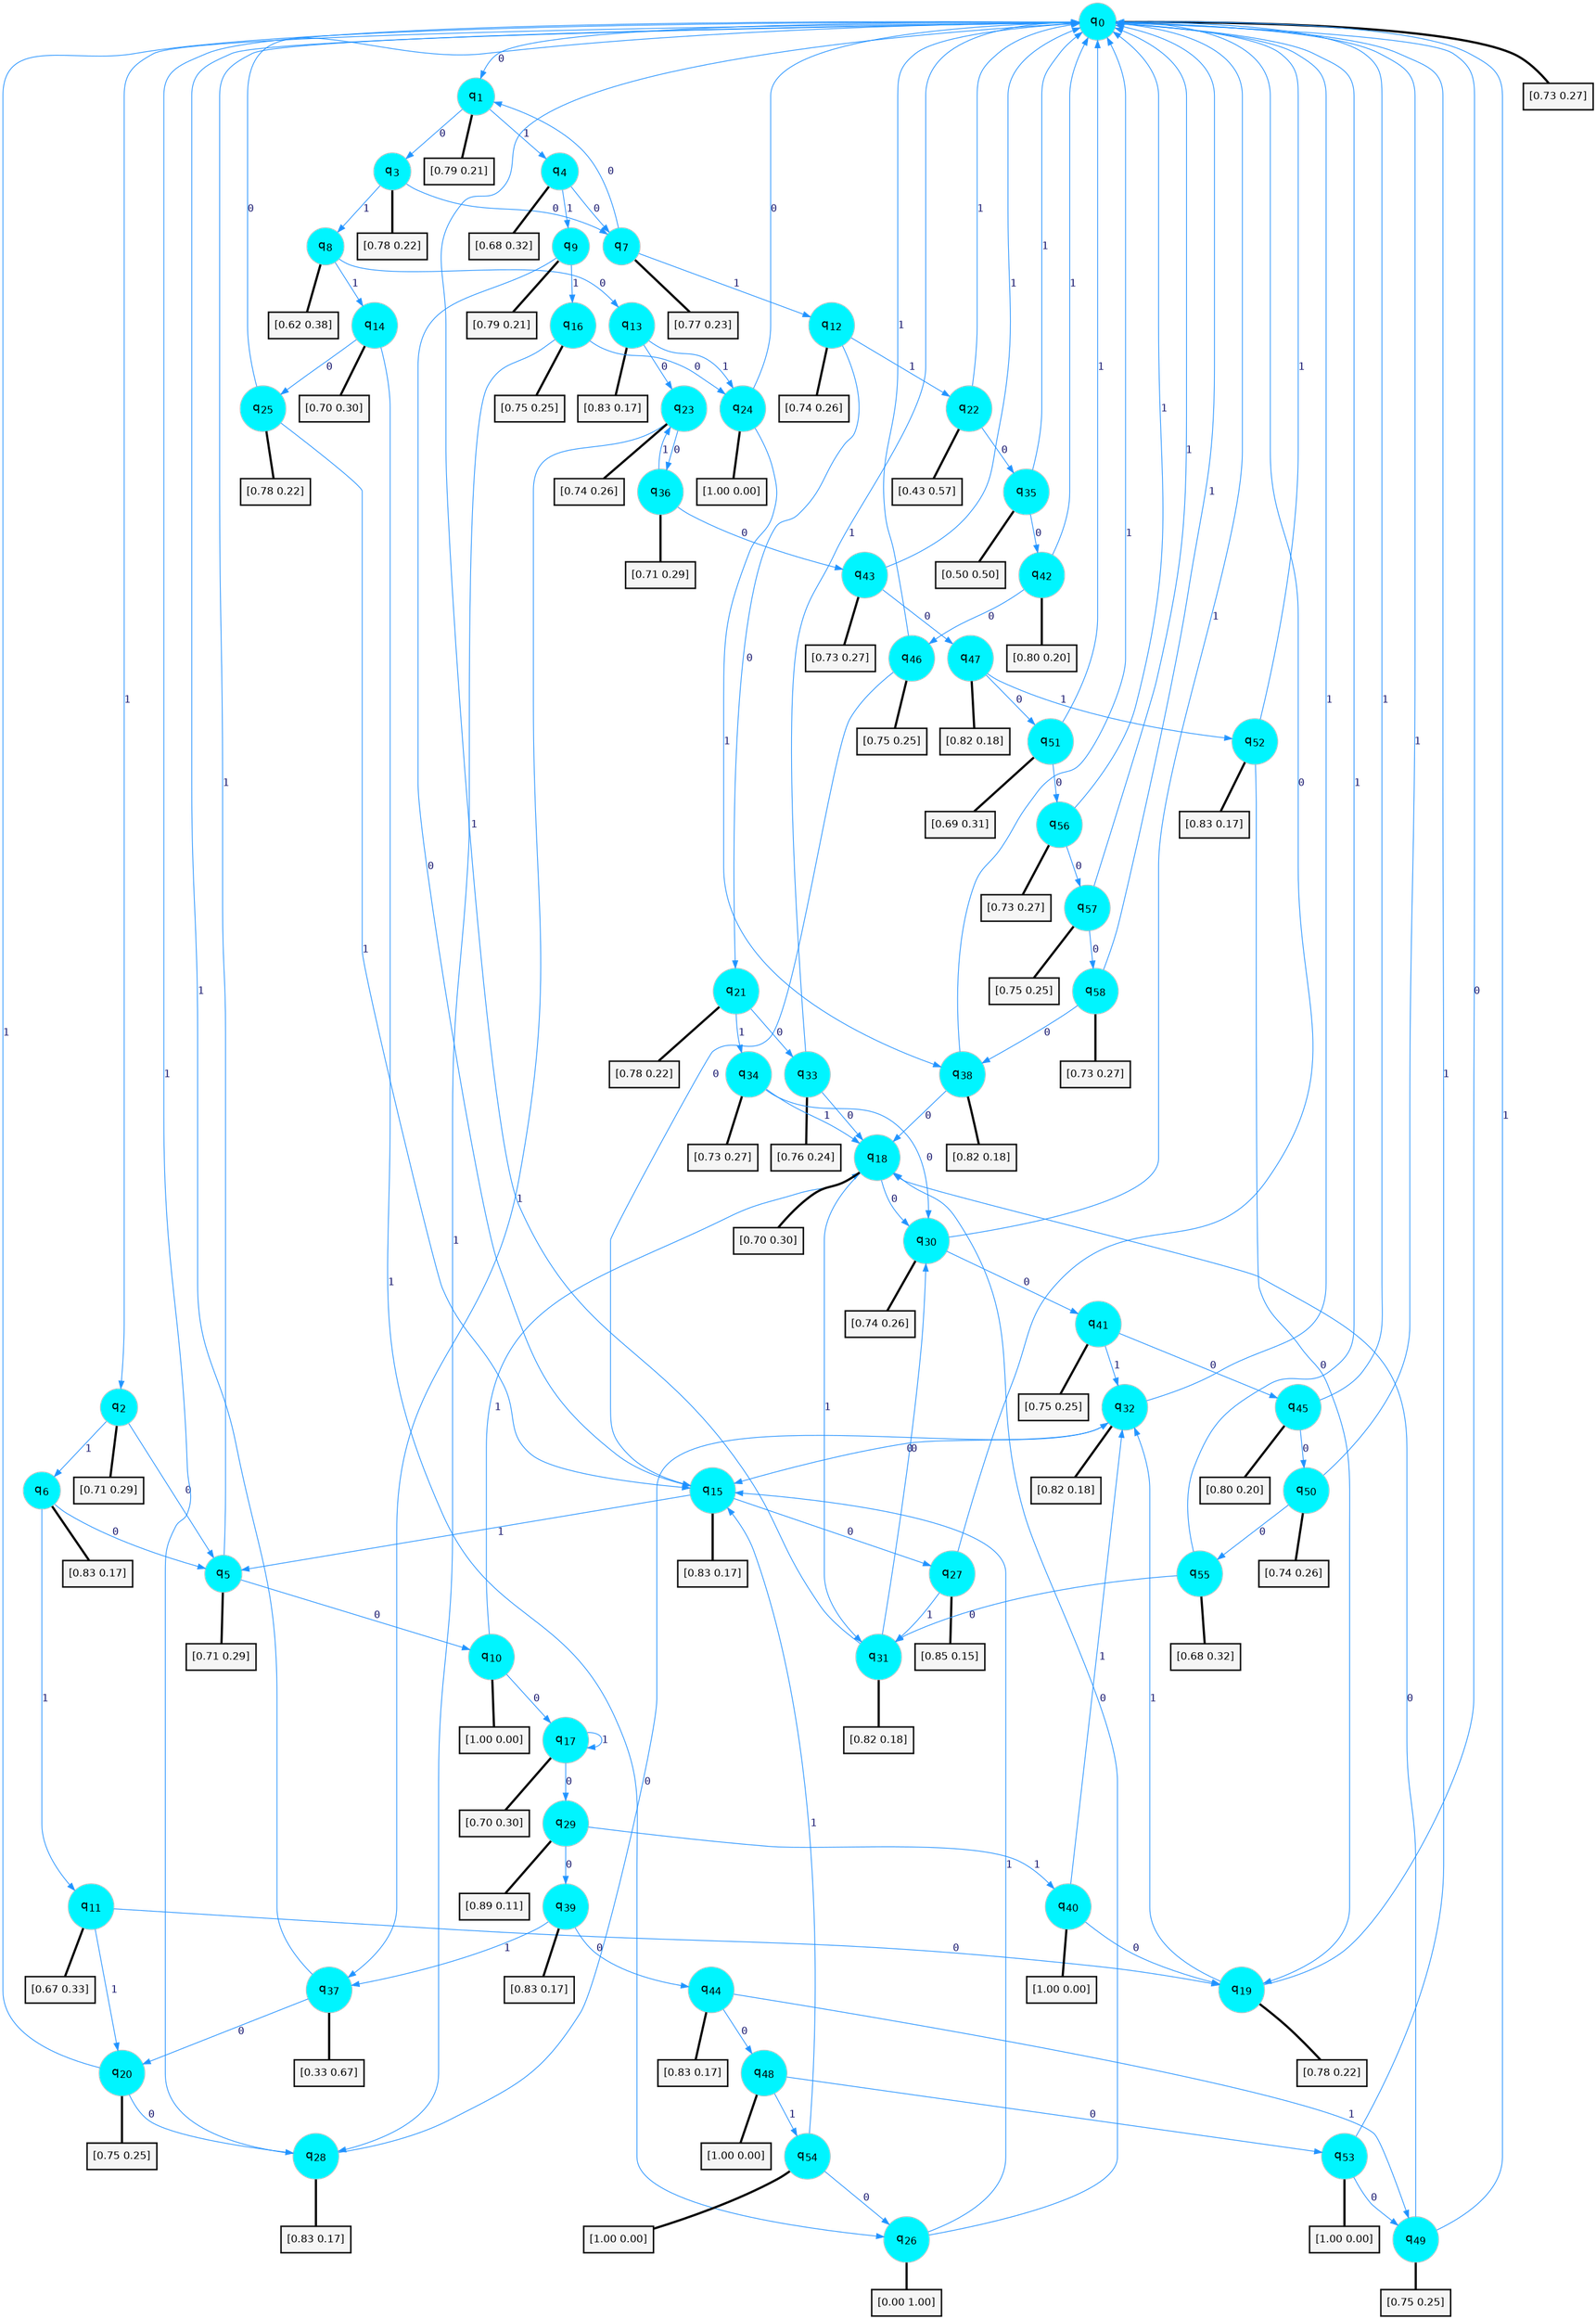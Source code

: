 digraph G {
graph [
bgcolor=transparent, dpi=300, rankdir=TD, size="40,25"];
node [
color=gray, fillcolor=turquoise1, fontcolor=black, fontname=Helvetica, fontsize=16, fontweight=bold, shape=circle, style=filled];
edge [
arrowsize=1, color=dodgerblue1, fontcolor=midnightblue, fontname=courier, fontweight=bold, penwidth=1, style=solid, weight=20];
0[label=<q<SUB>0</SUB>>];
1[label=<q<SUB>1</SUB>>];
2[label=<q<SUB>2</SUB>>];
3[label=<q<SUB>3</SUB>>];
4[label=<q<SUB>4</SUB>>];
5[label=<q<SUB>5</SUB>>];
6[label=<q<SUB>6</SUB>>];
7[label=<q<SUB>7</SUB>>];
8[label=<q<SUB>8</SUB>>];
9[label=<q<SUB>9</SUB>>];
10[label=<q<SUB>10</SUB>>];
11[label=<q<SUB>11</SUB>>];
12[label=<q<SUB>12</SUB>>];
13[label=<q<SUB>13</SUB>>];
14[label=<q<SUB>14</SUB>>];
15[label=<q<SUB>15</SUB>>];
16[label=<q<SUB>16</SUB>>];
17[label=<q<SUB>17</SUB>>];
18[label=<q<SUB>18</SUB>>];
19[label=<q<SUB>19</SUB>>];
20[label=<q<SUB>20</SUB>>];
21[label=<q<SUB>21</SUB>>];
22[label=<q<SUB>22</SUB>>];
23[label=<q<SUB>23</SUB>>];
24[label=<q<SUB>24</SUB>>];
25[label=<q<SUB>25</SUB>>];
26[label=<q<SUB>26</SUB>>];
27[label=<q<SUB>27</SUB>>];
28[label=<q<SUB>28</SUB>>];
29[label=<q<SUB>29</SUB>>];
30[label=<q<SUB>30</SUB>>];
31[label=<q<SUB>31</SUB>>];
32[label=<q<SUB>32</SUB>>];
33[label=<q<SUB>33</SUB>>];
34[label=<q<SUB>34</SUB>>];
35[label=<q<SUB>35</SUB>>];
36[label=<q<SUB>36</SUB>>];
37[label=<q<SUB>37</SUB>>];
38[label=<q<SUB>38</SUB>>];
39[label=<q<SUB>39</SUB>>];
40[label=<q<SUB>40</SUB>>];
41[label=<q<SUB>41</SUB>>];
42[label=<q<SUB>42</SUB>>];
43[label=<q<SUB>43</SUB>>];
44[label=<q<SUB>44</SUB>>];
45[label=<q<SUB>45</SUB>>];
46[label=<q<SUB>46</SUB>>];
47[label=<q<SUB>47</SUB>>];
48[label=<q<SUB>48</SUB>>];
49[label=<q<SUB>49</SUB>>];
50[label=<q<SUB>50</SUB>>];
51[label=<q<SUB>51</SUB>>];
52[label=<q<SUB>52</SUB>>];
53[label=<q<SUB>53</SUB>>];
54[label=<q<SUB>54</SUB>>];
55[label=<q<SUB>55</SUB>>];
56[label=<q<SUB>56</SUB>>];
57[label=<q<SUB>57</SUB>>];
58[label=<q<SUB>58</SUB>>];
59[label="[0.73 0.27]", shape=box,fontcolor=black, fontname=Helvetica, fontsize=14, penwidth=2, fillcolor=whitesmoke,color=black];
60[label="[0.79 0.21]", shape=box,fontcolor=black, fontname=Helvetica, fontsize=14, penwidth=2, fillcolor=whitesmoke,color=black];
61[label="[0.71 0.29]", shape=box,fontcolor=black, fontname=Helvetica, fontsize=14, penwidth=2, fillcolor=whitesmoke,color=black];
62[label="[0.78 0.22]", shape=box,fontcolor=black, fontname=Helvetica, fontsize=14, penwidth=2, fillcolor=whitesmoke,color=black];
63[label="[0.68 0.32]", shape=box,fontcolor=black, fontname=Helvetica, fontsize=14, penwidth=2, fillcolor=whitesmoke,color=black];
64[label="[0.71 0.29]", shape=box,fontcolor=black, fontname=Helvetica, fontsize=14, penwidth=2, fillcolor=whitesmoke,color=black];
65[label="[0.83 0.17]", shape=box,fontcolor=black, fontname=Helvetica, fontsize=14, penwidth=2, fillcolor=whitesmoke,color=black];
66[label="[0.77 0.23]", shape=box,fontcolor=black, fontname=Helvetica, fontsize=14, penwidth=2, fillcolor=whitesmoke,color=black];
67[label="[0.62 0.38]", shape=box,fontcolor=black, fontname=Helvetica, fontsize=14, penwidth=2, fillcolor=whitesmoke,color=black];
68[label="[0.79 0.21]", shape=box,fontcolor=black, fontname=Helvetica, fontsize=14, penwidth=2, fillcolor=whitesmoke,color=black];
69[label="[1.00 0.00]", shape=box,fontcolor=black, fontname=Helvetica, fontsize=14, penwidth=2, fillcolor=whitesmoke,color=black];
70[label="[0.67 0.33]", shape=box,fontcolor=black, fontname=Helvetica, fontsize=14, penwidth=2, fillcolor=whitesmoke,color=black];
71[label="[0.74 0.26]", shape=box,fontcolor=black, fontname=Helvetica, fontsize=14, penwidth=2, fillcolor=whitesmoke,color=black];
72[label="[0.83 0.17]", shape=box,fontcolor=black, fontname=Helvetica, fontsize=14, penwidth=2, fillcolor=whitesmoke,color=black];
73[label="[0.70 0.30]", shape=box,fontcolor=black, fontname=Helvetica, fontsize=14, penwidth=2, fillcolor=whitesmoke,color=black];
74[label="[0.83 0.17]", shape=box,fontcolor=black, fontname=Helvetica, fontsize=14, penwidth=2, fillcolor=whitesmoke,color=black];
75[label="[0.75 0.25]", shape=box,fontcolor=black, fontname=Helvetica, fontsize=14, penwidth=2, fillcolor=whitesmoke,color=black];
76[label="[0.70 0.30]", shape=box,fontcolor=black, fontname=Helvetica, fontsize=14, penwidth=2, fillcolor=whitesmoke,color=black];
77[label="[0.70 0.30]", shape=box,fontcolor=black, fontname=Helvetica, fontsize=14, penwidth=2, fillcolor=whitesmoke,color=black];
78[label="[0.78 0.22]", shape=box,fontcolor=black, fontname=Helvetica, fontsize=14, penwidth=2, fillcolor=whitesmoke,color=black];
79[label="[0.75 0.25]", shape=box,fontcolor=black, fontname=Helvetica, fontsize=14, penwidth=2, fillcolor=whitesmoke,color=black];
80[label="[0.78 0.22]", shape=box,fontcolor=black, fontname=Helvetica, fontsize=14, penwidth=2, fillcolor=whitesmoke,color=black];
81[label="[0.43 0.57]", shape=box,fontcolor=black, fontname=Helvetica, fontsize=14, penwidth=2, fillcolor=whitesmoke,color=black];
82[label="[0.74 0.26]", shape=box,fontcolor=black, fontname=Helvetica, fontsize=14, penwidth=2, fillcolor=whitesmoke,color=black];
83[label="[1.00 0.00]", shape=box,fontcolor=black, fontname=Helvetica, fontsize=14, penwidth=2, fillcolor=whitesmoke,color=black];
84[label="[0.78 0.22]", shape=box,fontcolor=black, fontname=Helvetica, fontsize=14, penwidth=2, fillcolor=whitesmoke,color=black];
85[label="[0.00 1.00]", shape=box,fontcolor=black, fontname=Helvetica, fontsize=14, penwidth=2, fillcolor=whitesmoke,color=black];
86[label="[0.85 0.15]", shape=box,fontcolor=black, fontname=Helvetica, fontsize=14, penwidth=2, fillcolor=whitesmoke,color=black];
87[label="[0.83 0.17]", shape=box,fontcolor=black, fontname=Helvetica, fontsize=14, penwidth=2, fillcolor=whitesmoke,color=black];
88[label="[0.89 0.11]", shape=box,fontcolor=black, fontname=Helvetica, fontsize=14, penwidth=2, fillcolor=whitesmoke,color=black];
89[label="[0.74 0.26]", shape=box,fontcolor=black, fontname=Helvetica, fontsize=14, penwidth=2, fillcolor=whitesmoke,color=black];
90[label="[0.82 0.18]", shape=box,fontcolor=black, fontname=Helvetica, fontsize=14, penwidth=2, fillcolor=whitesmoke,color=black];
91[label="[0.82 0.18]", shape=box,fontcolor=black, fontname=Helvetica, fontsize=14, penwidth=2, fillcolor=whitesmoke,color=black];
92[label="[0.76 0.24]", shape=box,fontcolor=black, fontname=Helvetica, fontsize=14, penwidth=2, fillcolor=whitesmoke,color=black];
93[label="[0.73 0.27]", shape=box,fontcolor=black, fontname=Helvetica, fontsize=14, penwidth=2, fillcolor=whitesmoke,color=black];
94[label="[0.50 0.50]", shape=box,fontcolor=black, fontname=Helvetica, fontsize=14, penwidth=2, fillcolor=whitesmoke,color=black];
95[label="[0.71 0.29]", shape=box,fontcolor=black, fontname=Helvetica, fontsize=14, penwidth=2, fillcolor=whitesmoke,color=black];
96[label="[0.33 0.67]", shape=box,fontcolor=black, fontname=Helvetica, fontsize=14, penwidth=2, fillcolor=whitesmoke,color=black];
97[label="[0.82 0.18]", shape=box,fontcolor=black, fontname=Helvetica, fontsize=14, penwidth=2, fillcolor=whitesmoke,color=black];
98[label="[0.83 0.17]", shape=box,fontcolor=black, fontname=Helvetica, fontsize=14, penwidth=2, fillcolor=whitesmoke,color=black];
99[label="[1.00 0.00]", shape=box,fontcolor=black, fontname=Helvetica, fontsize=14, penwidth=2, fillcolor=whitesmoke,color=black];
100[label="[0.75 0.25]", shape=box,fontcolor=black, fontname=Helvetica, fontsize=14, penwidth=2, fillcolor=whitesmoke,color=black];
101[label="[0.80 0.20]", shape=box,fontcolor=black, fontname=Helvetica, fontsize=14, penwidth=2, fillcolor=whitesmoke,color=black];
102[label="[0.73 0.27]", shape=box,fontcolor=black, fontname=Helvetica, fontsize=14, penwidth=2, fillcolor=whitesmoke,color=black];
103[label="[0.83 0.17]", shape=box,fontcolor=black, fontname=Helvetica, fontsize=14, penwidth=2, fillcolor=whitesmoke,color=black];
104[label="[0.80 0.20]", shape=box,fontcolor=black, fontname=Helvetica, fontsize=14, penwidth=2, fillcolor=whitesmoke,color=black];
105[label="[0.75 0.25]", shape=box,fontcolor=black, fontname=Helvetica, fontsize=14, penwidth=2, fillcolor=whitesmoke,color=black];
106[label="[0.82 0.18]", shape=box,fontcolor=black, fontname=Helvetica, fontsize=14, penwidth=2, fillcolor=whitesmoke,color=black];
107[label="[1.00 0.00]", shape=box,fontcolor=black, fontname=Helvetica, fontsize=14, penwidth=2, fillcolor=whitesmoke,color=black];
108[label="[0.75 0.25]", shape=box,fontcolor=black, fontname=Helvetica, fontsize=14, penwidth=2, fillcolor=whitesmoke,color=black];
109[label="[0.74 0.26]", shape=box,fontcolor=black, fontname=Helvetica, fontsize=14, penwidth=2, fillcolor=whitesmoke,color=black];
110[label="[0.69 0.31]", shape=box,fontcolor=black, fontname=Helvetica, fontsize=14, penwidth=2, fillcolor=whitesmoke,color=black];
111[label="[0.83 0.17]", shape=box,fontcolor=black, fontname=Helvetica, fontsize=14, penwidth=2, fillcolor=whitesmoke,color=black];
112[label="[1.00 0.00]", shape=box,fontcolor=black, fontname=Helvetica, fontsize=14, penwidth=2, fillcolor=whitesmoke,color=black];
113[label="[1.00 0.00]", shape=box,fontcolor=black, fontname=Helvetica, fontsize=14, penwidth=2, fillcolor=whitesmoke,color=black];
114[label="[0.68 0.32]", shape=box,fontcolor=black, fontname=Helvetica, fontsize=14, penwidth=2, fillcolor=whitesmoke,color=black];
115[label="[0.73 0.27]", shape=box,fontcolor=black, fontname=Helvetica, fontsize=14, penwidth=2, fillcolor=whitesmoke,color=black];
116[label="[0.75 0.25]", shape=box,fontcolor=black, fontname=Helvetica, fontsize=14, penwidth=2, fillcolor=whitesmoke,color=black];
117[label="[0.73 0.27]", shape=box,fontcolor=black, fontname=Helvetica, fontsize=14, penwidth=2, fillcolor=whitesmoke,color=black];
0->1 [label=0];
0->2 [label=1];
0->59 [arrowhead=none, penwidth=3,color=black];
1->3 [label=0];
1->4 [label=1];
1->60 [arrowhead=none, penwidth=3,color=black];
2->5 [label=0];
2->6 [label=1];
2->61 [arrowhead=none, penwidth=3,color=black];
3->7 [label=0];
3->8 [label=1];
3->62 [arrowhead=none, penwidth=3,color=black];
4->7 [label=0];
4->9 [label=1];
4->63 [arrowhead=none, penwidth=3,color=black];
5->10 [label=0];
5->0 [label=1];
5->64 [arrowhead=none, penwidth=3,color=black];
6->5 [label=0];
6->11 [label=1];
6->65 [arrowhead=none, penwidth=3,color=black];
7->1 [label=0];
7->12 [label=1];
7->66 [arrowhead=none, penwidth=3,color=black];
8->13 [label=0];
8->14 [label=1];
8->67 [arrowhead=none, penwidth=3,color=black];
9->15 [label=0];
9->16 [label=1];
9->68 [arrowhead=none, penwidth=3,color=black];
10->17 [label=0];
10->18 [label=1];
10->69 [arrowhead=none, penwidth=3,color=black];
11->19 [label=0];
11->20 [label=1];
11->70 [arrowhead=none, penwidth=3,color=black];
12->21 [label=0];
12->22 [label=1];
12->71 [arrowhead=none, penwidth=3,color=black];
13->23 [label=0];
13->24 [label=1];
13->72 [arrowhead=none, penwidth=3,color=black];
14->25 [label=0];
14->26 [label=1];
14->73 [arrowhead=none, penwidth=3,color=black];
15->27 [label=0];
15->5 [label=1];
15->74 [arrowhead=none, penwidth=3,color=black];
16->24 [label=0];
16->28 [label=1];
16->75 [arrowhead=none, penwidth=3,color=black];
17->29 [label=0];
17->17 [label=1];
17->76 [arrowhead=none, penwidth=3,color=black];
18->30 [label=0];
18->31 [label=1];
18->77 [arrowhead=none, penwidth=3,color=black];
19->0 [label=0];
19->32 [label=1];
19->78 [arrowhead=none, penwidth=3,color=black];
20->28 [label=0];
20->0 [label=1];
20->79 [arrowhead=none, penwidth=3,color=black];
21->33 [label=0];
21->34 [label=1];
21->80 [arrowhead=none, penwidth=3,color=black];
22->35 [label=0];
22->0 [label=1];
22->81 [arrowhead=none, penwidth=3,color=black];
23->36 [label=0];
23->37 [label=1];
23->82 [arrowhead=none, penwidth=3,color=black];
24->0 [label=0];
24->38 [label=1];
24->83 [arrowhead=none, penwidth=3,color=black];
25->0 [label=0];
25->15 [label=1];
25->84 [arrowhead=none, penwidth=3,color=black];
26->18 [label=0];
26->15 [label=1];
26->85 [arrowhead=none, penwidth=3,color=black];
27->0 [label=0];
27->31 [label=1];
27->86 [arrowhead=none, penwidth=3,color=black];
28->32 [label=0];
28->0 [label=1];
28->87 [arrowhead=none, penwidth=3,color=black];
29->39 [label=0];
29->40 [label=1];
29->88 [arrowhead=none, penwidth=3,color=black];
30->41 [label=0];
30->0 [label=1];
30->89 [arrowhead=none, penwidth=3,color=black];
31->30 [label=0];
31->0 [label=1];
31->90 [arrowhead=none, penwidth=3,color=black];
32->15 [label=0];
32->0 [label=1];
32->91 [arrowhead=none, penwidth=3,color=black];
33->18 [label=0];
33->0 [label=1];
33->92 [arrowhead=none, penwidth=3,color=black];
34->30 [label=0];
34->18 [label=1];
34->93 [arrowhead=none, penwidth=3,color=black];
35->42 [label=0];
35->0 [label=1];
35->94 [arrowhead=none, penwidth=3,color=black];
36->43 [label=0];
36->23 [label=1];
36->95 [arrowhead=none, penwidth=3,color=black];
37->20 [label=0];
37->0 [label=1];
37->96 [arrowhead=none, penwidth=3,color=black];
38->18 [label=0];
38->0 [label=1];
38->97 [arrowhead=none, penwidth=3,color=black];
39->44 [label=0];
39->37 [label=1];
39->98 [arrowhead=none, penwidth=3,color=black];
40->19 [label=0];
40->32 [label=1];
40->99 [arrowhead=none, penwidth=3,color=black];
41->45 [label=0];
41->32 [label=1];
41->100 [arrowhead=none, penwidth=3,color=black];
42->46 [label=0];
42->0 [label=1];
42->101 [arrowhead=none, penwidth=3,color=black];
43->47 [label=0];
43->0 [label=1];
43->102 [arrowhead=none, penwidth=3,color=black];
44->48 [label=0];
44->49 [label=1];
44->103 [arrowhead=none, penwidth=3,color=black];
45->50 [label=0];
45->0 [label=1];
45->104 [arrowhead=none, penwidth=3,color=black];
46->15 [label=0];
46->0 [label=1];
46->105 [arrowhead=none, penwidth=3,color=black];
47->51 [label=0];
47->52 [label=1];
47->106 [arrowhead=none, penwidth=3,color=black];
48->53 [label=0];
48->54 [label=1];
48->107 [arrowhead=none, penwidth=3,color=black];
49->18 [label=0];
49->0 [label=1];
49->108 [arrowhead=none, penwidth=3,color=black];
50->55 [label=0];
50->0 [label=1];
50->109 [arrowhead=none, penwidth=3,color=black];
51->56 [label=0];
51->0 [label=1];
51->110 [arrowhead=none, penwidth=3,color=black];
52->19 [label=0];
52->0 [label=1];
52->111 [arrowhead=none, penwidth=3,color=black];
53->49 [label=0];
53->0 [label=1];
53->112 [arrowhead=none, penwidth=3,color=black];
54->26 [label=0];
54->15 [label=1];
54->113 [arrowhead=none, penwidth=3,color=black];
55->31 [label=0];
55->0 [label=1];
55->114 [arrowhead=none, penwidth=3,color=black];
56->57 [label=0];
56->0 [label=1];
56->115 [arrowhead=none, penwidth=3,color=black];
57->58 [label=0];
57->0 [label=1];
57->116 [arrowhead=none, penwidth=3,color=black];
58->38 [label=0];
58->0 [label=1];
58->117 [arrowhead=none, penwidth=3,color=black];
}

